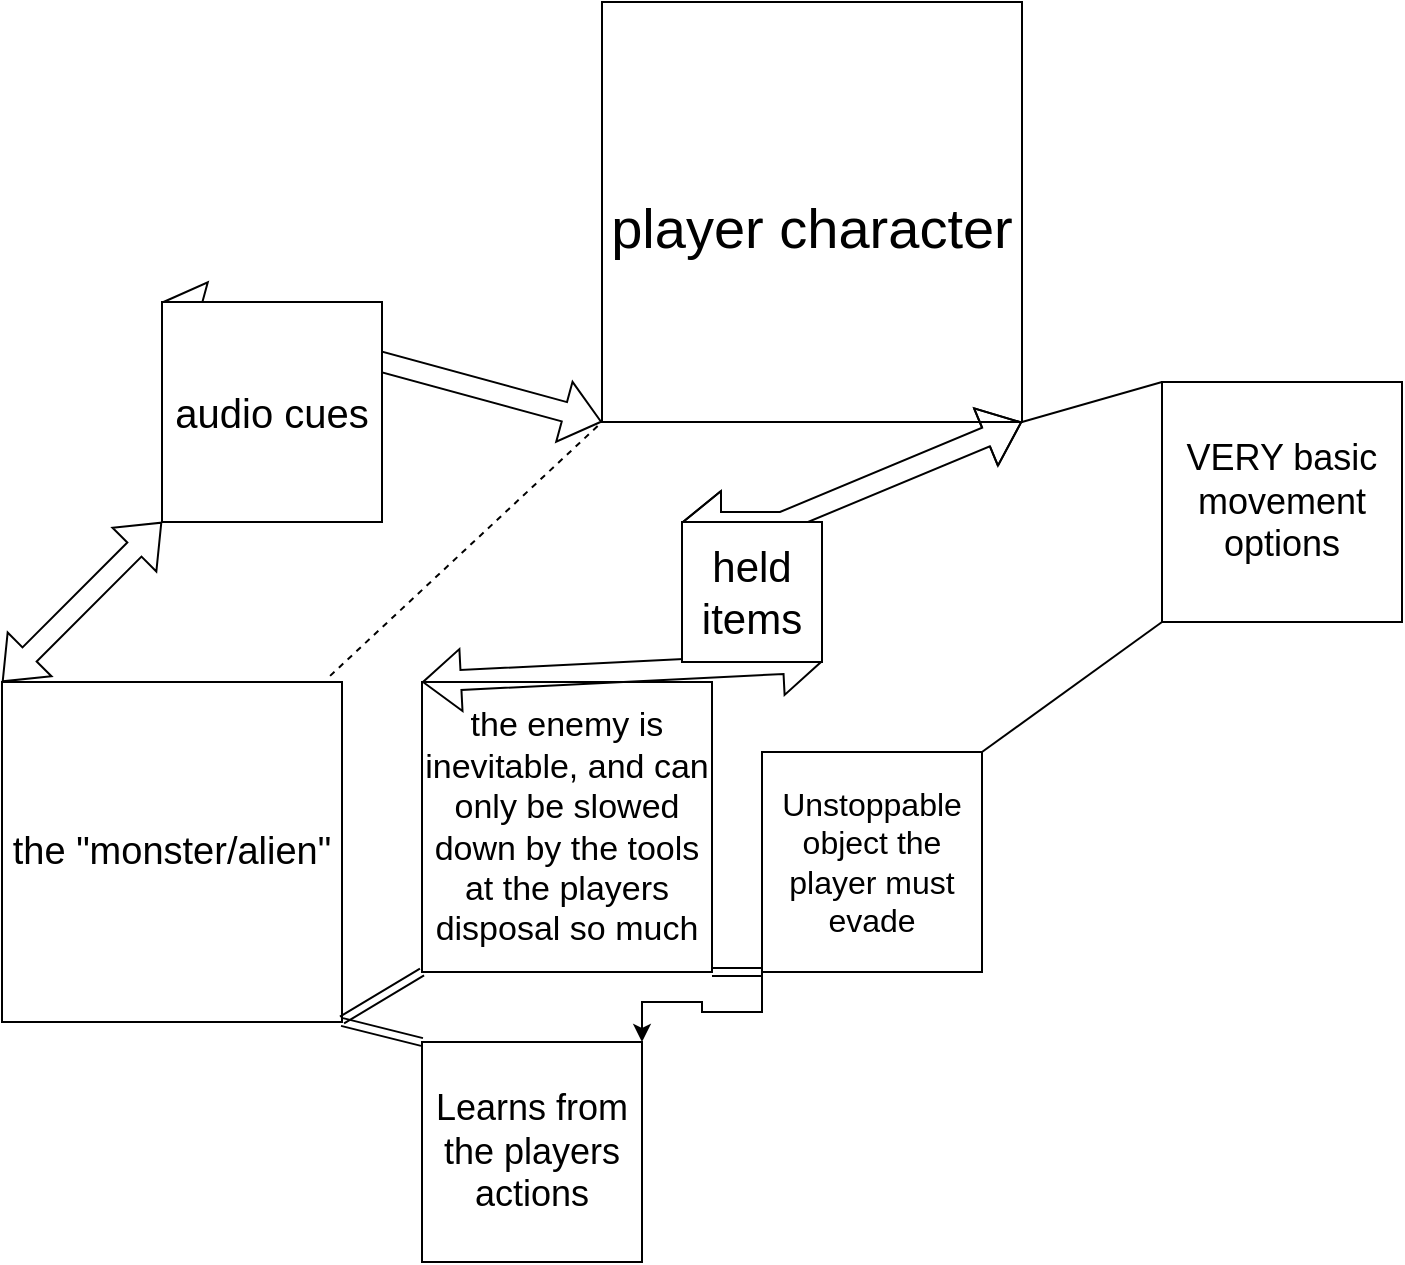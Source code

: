 <mxfile version="24.8.0">
  <diagram name="Page-1" id="ePtaZLRA4Bn66YnibjUc">
    <mxGraphModel dx="792" dy="744" grid="1" gridSize="10" guides="1" tooltips="1" connect="1" arrows="1" fold="1" page="1" pageScale="1" pageWidth="850" pageHeight="1100" math="0" shadow="0">
      <root>
        <mxCell id="0" />
        <mxCell id="1" parent="0" />
        <mxCell id="4C9YXxLJRjYe_kypId8j-1" value="&lt;div style=&quot;font-size: 13px;&quot;&gt;&lt;font style=&quot;font-size: 13px;&quot;&gt;&lt;br&gt;&lt;/font&gt;&lt;/div&gt;&lt;div style=&quot;font-size: 28px;&quot;&gt;&lt;font style=&quot;font-size: 28px;&quot;&gt;player character &lt;br&gt;&lt;/font&gt;&lt;/div&gt;" style="whiteSpace=wrap;html=1;aspect=fixed;" vertex="1" parent="1">
          <mxGeometry x="320" y="180" width="210" height="210" as="geometry" />
        </mxCell>
        <mxCell id="4C9YXxLJRjYe_kypId8j-3" value="&lt;div style=&quot;font-size: 19px;&quot;&gt;the &quot;monster/alien&quot;&lt;/div&gt;" style="whiteSpace=wrap;html=1;aspect=fixed;" vertex="1" parent="1">
          <mxGeometry x="20" y="520" width="170" height="170" as="geometry" />
        </mxCell>
        <mxCell id="4C9YXxLJRjYe_kypId8j-18" style="edgeStyle=orthogonalEdgeStyle;rounded=0;orthogonalLoop=1;jettySize=auto;html=1;exitX=0;exitY=1;exitDx=0;exitDy=0;entryX=1;entryY=0;entryDx=0;entryDy=0;" edge="1" parent="1" source="4C9YXxLJRjYe_kypId8j-6" target="4C9YXxLJRjYe_kypId8j-8">
          <mxGeometry relative="1" as="geometry" />
        </mxCell>
        <mxCell id="4C9YXxLJRjYe_kypId8j-6" value="&lt;font style=&quot;font-size: 16px;&quot;&gt;Unstoppable object the player must evade&lt;/font&gt;" style="whiteSpace=wrap;html=1;aspect=fixed;" vertex="1" parent="1">
          <mxGeometry x="400" y="555" width="110" height="110" as="geometry" />
        </mxCell>
        <mxCell id="4C9YXxLJRjYe_kypId8j-8" value="&lt;font style=&quot;font-size: 18px;&quot;&gt;Learns from the players actions&lt;/font&gt;" style="whiteSpace=wrap;html=1;aspect=fixed;" vertex="1" parent="1">
          <mxGeometry x="230" y="700" width="110" height="110" as="geometry" />
        </mxCell>
        <mxCell id="4C9YXxLJRjYe_kypId8j-9" value="&lt;font style=&quot;font-size: 17px;&quot;&gt;the enemy is inevitable, and can only be slowed down by the tools at the players disposal so much&lt;/font&gt;" style="whiteSpace=wrap;html=1;aspect=fixed;" vertex="1" parent="1">
          <mxGeometry x="230" y="520" width="145" height="145" as="geometry" />
        </mxCell>
        <mxCell id="4C9YXxLJRjYe_kypId8j-10" value="" style="shape=link;html=1;rounded=0;entryX=0;entryY=1;entryDx=0;entryDy=0;" edge="1" parent="1" target="4C9YXxLJRjYe_kypId8j-9">
          <mxGeometry width="100" relative="1" as="geometry">
            <mxPoint x="190" y="689" as="sourcePoint" />
            <mxPoint x="290" y="689" as="targetPoint" />
          </mxGeometry>
        </mxCell>
        <mxCell id="4C9YXxLJRjYe_kypId8j-11" value="" style="endArrow=none;dashed=1;html=1;rounded=0;exitX=0.965;exitY=-0.018;exitDx=0;exitDy=0;exitPerimeter=0;entryX=0;entryY=1;entryDx=0;entryDy=0;" edge="1" parent="1" source="4C9YXxLJRjYe_kypId8j-3" target="4C9YXxLJRjYe_kypId8j-1">
          <mxGeometry width="50" height="50" relative="1" as="geometry">
            <mxPoint x="270" y="670" as="sourcePoint" />
            <mxPoint x="320" y="620" as="targetPoint" />
          </mxGeometry>
        </mxCell>
        <mxCell id="4C9YXxLJRjYe_kypId8j-15" value="" style="shape=link;html=1;rounded=0;exitX=1;exitY=1;exitDx=0;exitDy=0;entryX=0;entryY=0;entryDx=0;entryDy=0;" edge="1" parent="1" source="4C9YXxLJRjYe_kypId8j-3" target="4C9YXxLJRjYe_kypId8j-8">
          <mxGeometry width="100" relative="1" as="geometry">
            <mxPoint x="240" y="500" as="sourcePoint" />
            <mxPoint x="340" y="500" as="targetPoint" />
          </mxGeometry>
        </mxCell>
        <mxCell id="4C9YXxLJRjYe_kypId8j-16" value="" style="shape=link;html=1;rounded=0;exitX=0;exitY=1;exitDx=0;exitDy=0;entryX=1;entryY=1;entryDx=0;entryDy=0;" edge="1" parent="1" source="4C9YXxLJRjYe_kypId8j-6" target="4C9YXxLJRjYe_kypId8j-9">
          <mxGeometry width="100" relative="1" as="geometry">
            <mxPoint x="240" y="500" as="sourcePoint" />
            <mxPoint x="340" y="500" as="targetPoint" />
          </mxGeometry>
        </mxCell>
        <mxCell id="4C9YXxLJRjYe_kypId8j-20" value="" style="shape=flexArrow;endArrow=classic;startArrow=classic;html=1;rounded=0;entryX=0;entryY=1;entryDx=0;entryDy=0;exitX=0;exitY=0;exitDx=0;exitDy=0;" edge="1" parent="1" source="4C9YXxLJRjYe_kypId8j-5" target="4C9YXxLJRjYe_kypId8j-1">
          <mxGeometry width="100" height="100" relative="1" as="geometry">
            <mxPoint x="160" y="450" as="sourcePoint" />
            <mxPoint x="270" y="370" as="targetPoint" />
          </mxGeometry>
        </mxCell>
        <mxCell id="4C9YXxLJRjYe_kypId8j-22" value="" style="shape=flexArrow;endArrow=classic;startArrow=classic;html=1;rounded=0;entryX=0;entryY=1;entryDx=0;entryDy=0;exitX=0;exitY=0;exitDx=0;exitDy=0;" edge="1" parent="1" source="4C9YXxLJRjYe_kypId8j-3" target="4C9YXxLJRjYe_kypId8j-5">
          <mxGeometry width="100" height="100" relative="1" as="geometry">
            <mxPoint x="20" y="520" as="sourcePoint" />
            <mxPoint x="320" y="390" as="targetPoint" />
          </mxGeometry>
        </mxCell>
        <mxCell id="4C9YXxLJRjYe_kypId8j-5" value="&lt;font style=&quot;font-size: 20px;&quot;&gt;audio cues&lt;/font&gt;" style="whiteSpace=wrap;html=1;aspect=fixed;" vertex="1" parent="1">
          <mxGeometry x="100" y="330" width="110" height="110" as="geometry" />
        </mxCell>
        <mxCell id="4C9YXxLJRjYe_kypId8j-25" value="" style="shape=flexArrow;endArrow=classic;startArrow=classic;html=1;rounded=0;entryX=1;entryY=1;entryDx=0;entryDy=0;exitX=0;exitY=0;exitDx=0;exitDy=0;" edge="1" parent="1" source="4C9YXxLJRjYe_kypId8j-24" target="4C9YXxLJRjYe_kypId8j-1">
          <mxGeometry width="100" height="100" relative="1" as="geometry">
            <mxPoint x="240" y="400" as="sourcePoint" />
            <mxPoint x="340" y="300" as="targetPoint" />
            <Array as="points">
              <mxPoint x="410" y="440" />
            </Array>
          </mxGeometry>
        </mxCell>
        <mxCell id="4C9YXxLJRjYe_kypId8j-26" value="" style="shape=flexArrow;endArrow=classic;startArrow=classic;html=1;rounded=0;entryX=1;entryY=1;entryDx=0;entryDy=0;exitX=0;exitY=0;exitDx=0;exitDy=0;" edge="1" parent="1" source="4C9YXxLJRjYe_kypId8j-9" target="4C9YXxLJRjYe_kypId8j-24">
          <mxGeometry width="100" height="100" relative="1" as="geometry">
            <mxPoint x="230" y="520" as="sourcePoint" />
            <mxPoint x="530" y="390" as="targetPoint" />
            <Array as="points" />
          </mxGeometry>
        </mxCell>
        <mxCell id="4C9YXxLJRjYe_kypId8j-24" value="&lt;font style=&quot;font-size: 21px;&quot;&gt;held items&lt;/font&gt;" style="whiteSpace=wrap;html=1;aspect=fixed;" vertex="1" parent="1">
          <mxGeometry x="360" y="440" width="70" height="70" as="geometry" />
        </mxCell>
        <mxCell id="4C9YXxLJRjYe_kypId8j-27" value="&lt;font style=&quot;font-size: 18px;&quot;&gt;VERY basic movement options&lt;/font&gt;" style="whiteSpace=wrap;html=1;aspect=fixed;" vertex="1" parent="1">
          <mxGeometry x="600" y="370" width="120" height="120" as="geometry" />
        </mxCell>
        <mxCell id="4C9YXxLJRjYe_kypId8j-28" value="" style="endArrow=none;html=1;rounded=0;entryX=0;entryY=0;entryDx=0;entryDy=0;" edge="1" parent="1" target="4C9YXxLJRjYe_kypId8j-27">
          <mxGeometry width="50" height="50" relative="1" as="geometry">
            <mxPoint x="530" y="390" as="sourcePoint" />
            <mxPoint x="580" y="340" as="targetPoint" />
          </mxGeometry>
        </mxCell>
        <mxCell id="4C9YXxLJRjYe_kypId8j-29" value="" style="endArrow=none;html=1;rounded=0;entryX=0;entryY=0;entryDx=0;entryDy=0;exitX=1;exitY=0;exitDx=0;exitDy=0;" edge="1" parent="1" source="4C9YXxLJRjYe_kypId8j-6">
          <mxGeometry width="50" height="50" relative="1" as="geometry">
            <mxPoint x="500" y="660" as="sourcePoint" />
            <mxPoint x="600" y="490" as="targetPoint" />
          </mxGeometry>
        </mxCell>
      </root>
    </mxGraphModel>
  </diagram>
</mxfile>
